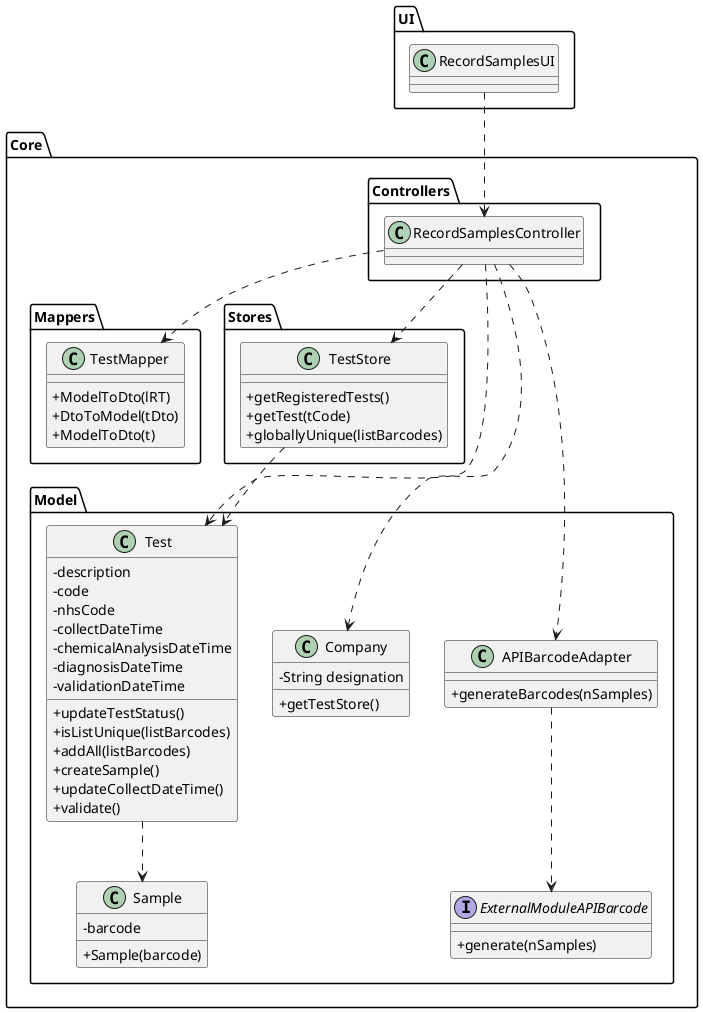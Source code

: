 @startuml
'https://plantuml.com/class-diagram

skinparam classAttributeIconSize 0

package "UI" {
class RecordSamplesUI{
}
}

package "Core" {
package "Controllers"{
class RecordSamplesController{
}
}

package "Mappers"{
class TestMapper{
  +ModelToDto(lRT)
  +DtoToModel(tDto)
  +ModelToDto(t)
}
}


package "Stores"{
class TestStore{
  +getRegisteredTests()
  +getTest(tCode)
  +globallyUnique(listBarcodes)
}
}

package "Model"{
class Company{
  -String designation
  +getTestStore()
}

class Test{
  -description
  -code
  -nhsCode
  -collectDateTime
  -chemicalAnalysisDateTime
  -diagnosisDateTime
  -validationDateTime
  +updateTestStatus()
  +isListUnique(listBarcodes)
  +addAll(listBarcodes)
  +createSample()
  +updateCollectDateTime()
  +validate()
}

class APIBarcodeAdapter{
  +generateBarcodes(nSamples)
}

interface ExternalModuleAPIBarcode{
  +generate(nSamples)
}

class Sample{
  -barcode
  +Sample(barcode)
}
}


}
RecordSamplesUI ..> RecordSamplesController
RecordSamplesController ..> TestMapper
RecordSamplesController ..> Company
RecordSamplesController ..> TestStore
RecordSamplesController ..> Test
RecordSamplesController ..> APIBarcodeAdapter
APIBarcodeAdapter ..> ExternalModuleAPIBarcode
TestStore ..> Test
Test ..> Sample




@enduml